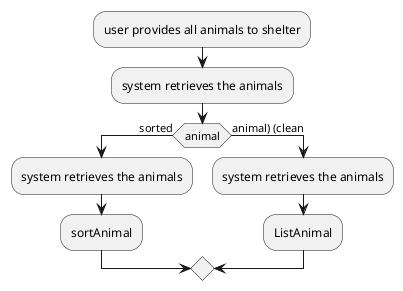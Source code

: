 @startuml
:user provides all animals to shelter;
:system retrieves the animals;
if (animal) then (sorted)
:system retrieves the animals;
:sortAnimal;
else (animal) (clean)
:system retrieves the animals;
:ListAnimal;

@enduml
